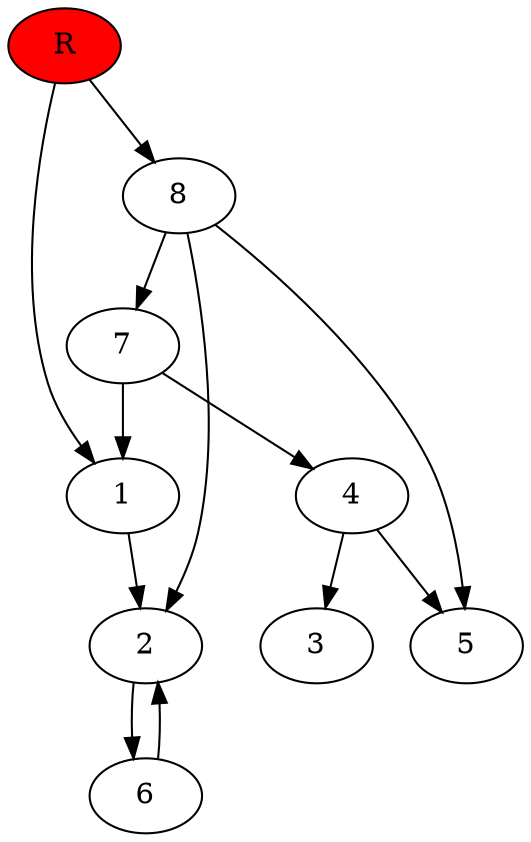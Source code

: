 digraph prb40896 {
	1
	2
	3
	4
	5
	6
	7
	8
	R [fillcolor="#ff0000" style=filled]
	1 -> 2
	2 -> 6
	4 -> 3
	4 -> 5
	6 -> 2
	7 -> 1
	7 -> 4
	8 -> 2
	8 -> 5
	8 -> 7
	R -> 1
	R -> 8
}
